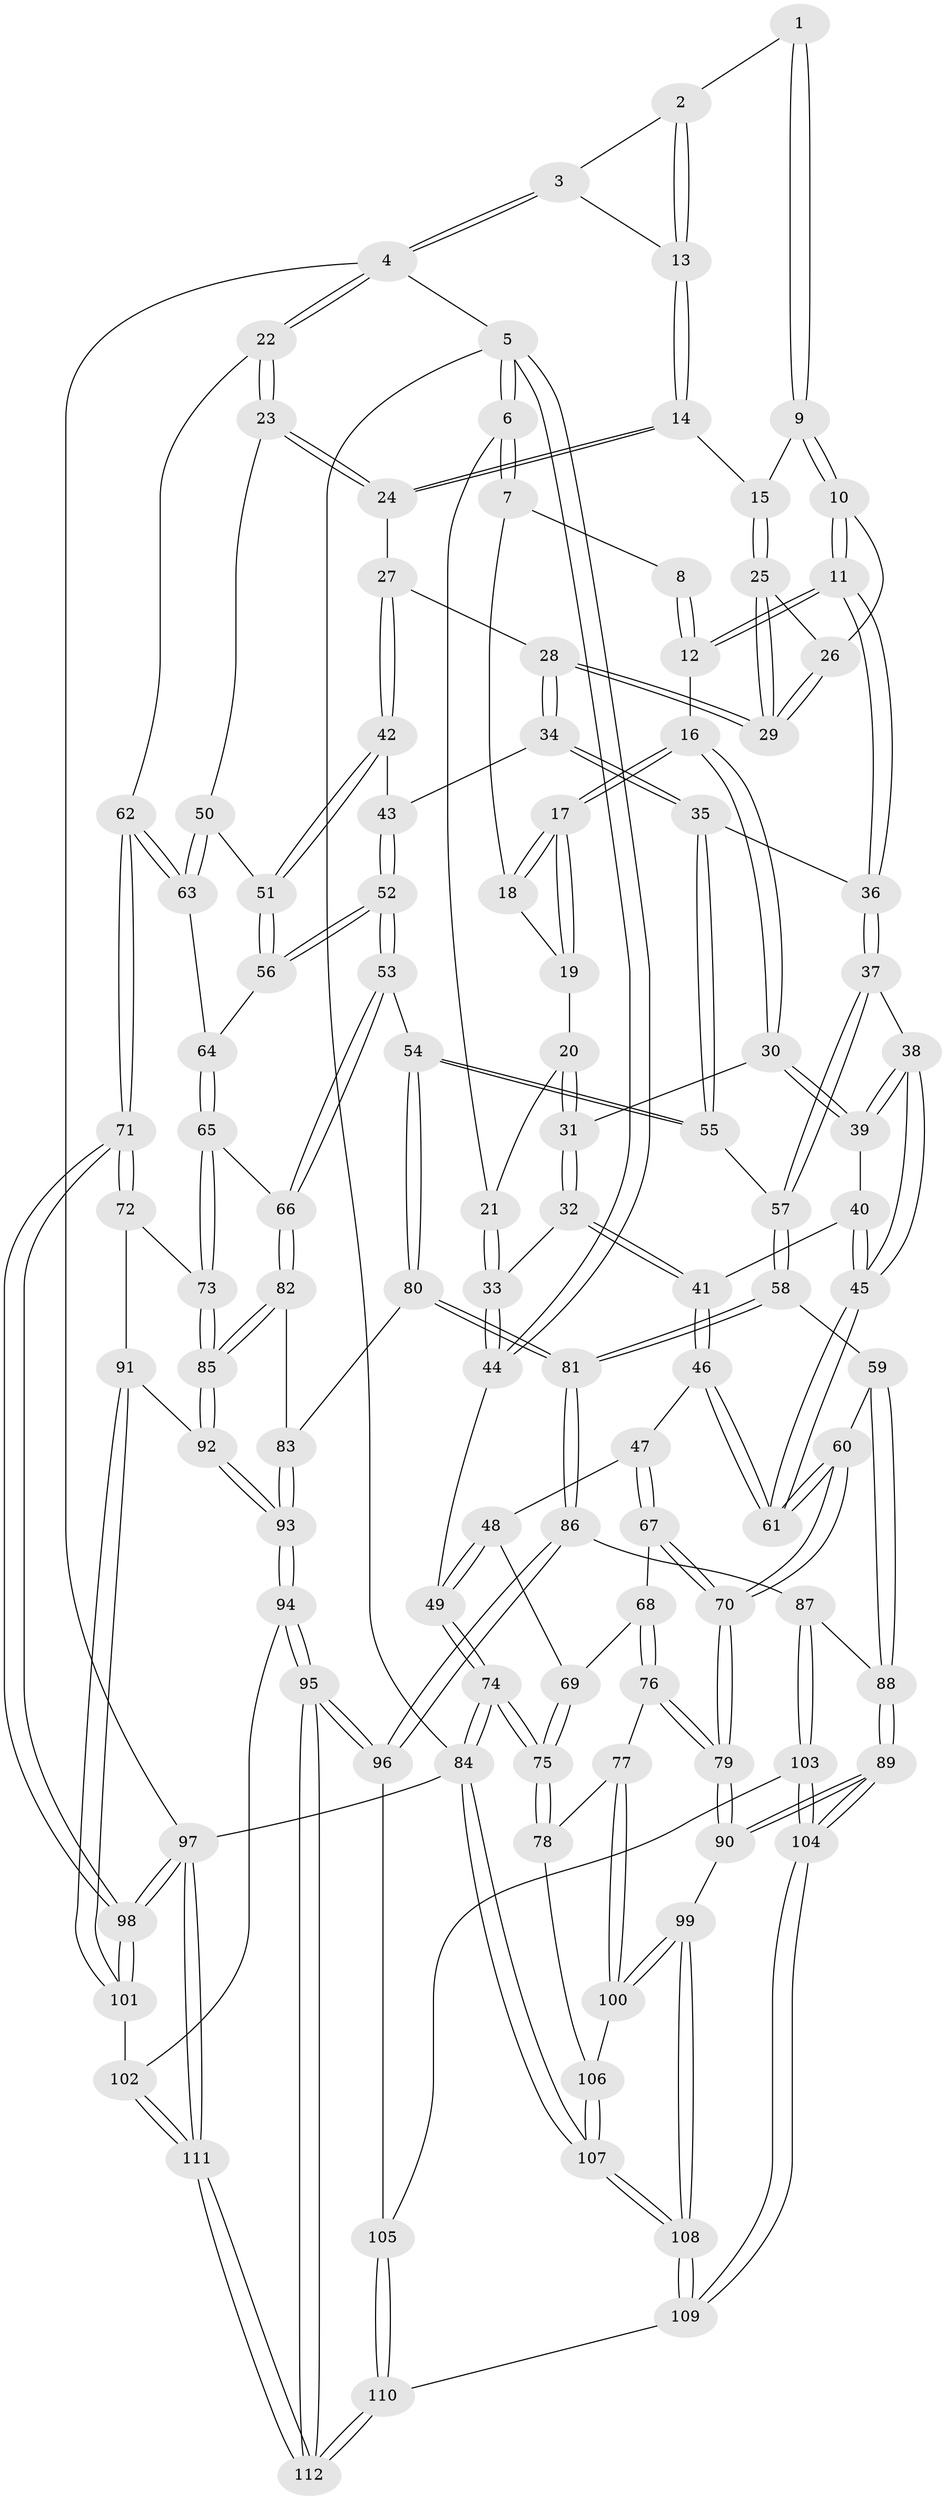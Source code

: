 // Generated by graph-tools (version 1.1) at 2025/03/03/09/25 03:03:27]
// undirected, 112 vertices, 277 edges
graph export_dot {
graph [start="1"]
  node [color=gray90,style=filled];
  1 [pos="+0.6443715595377586+0"];
  2 [pos="+0.7144041591884088+0"];
  3 [pos="+1+0"];
  4 [pos="+1+0"];
  5 [pos="+0+0"];
  6 [pos="+0+0"];
  7 [pos="+0.1851704267557053+0"];
  8 [pos="+0.4072327214357313+0"];
  9 [pos="+0.6306423145300334+0.027474199930133076"];
  10 [pos="+0.6020265641110901+0.15372801410206408"];
  11 [pos="+0.5554892491768099+0.21227861285416277"];
  12 [pos="+0.43434507775779874+0.18858356382264527"];
  13 [pos="+0.8281224449528225+0.11746604190688578"];
  14 [pos="+0.8294739894008999+0.12518141881639297"];
  15 [pos="+0.808182313169712+0.1333260696170702"];
  16 [pos="+0.36596982936802297+0.20849817105284665"];
  17 [pos="+0.3306307933046848+0.1671046055167588"];
  18 [pos="+0.2338135527606563+0"];
  19 [pos="+0.23628433042530583+0.14890815730624163"];
  20 [pos="+0.13964143716752458+0.15524202843307186"];
  21 [pos="+0.03754592455991578+0.06008341900270394"];
  22 [pos="+1+0.21939912074443138"];
  23 [pos="+1+0.22891897114588616"];
  24 [pos="+1+0.2292151774754171"];
  25 [pos="+0.7890104858216849+0.1497117211890489"];
  26 [pos="+0.6952715757355311+0.17458389907358432"];
  27 [pos="+0.8324238697295628+0.3003308430416256"];
  28 [pos="+0.7992339642191685+0.2946032196433269"];
  29 [pos="+0.7856664476675669+0.2666713536765454"];
  30 [pos="+0.3363336382380046+0.25137870860962697"];
  31 [pos="+0.18414828647539314+0.24654981930766484"];
  32 [pos="+0.12430420489631391+0.3555964129361515"];
  33 [pos="+0.09618564138716114+0.35299340922515077"];
  34 [pos="+0.6593164905758435+0.35384805638760614"];
  35 [pos="+0.6372480577039528+0.35630998631610467"];
  36 [pos="+0.5876958255434119+0.32321289297703926"];
  37 [pos="+0.47760601942318026+0.4187397567051239"];
  38 [pos="+0.47367428760632585+0.41752944228713257"];
  39 [pos="+0.3310478299922877+0.33400320078231566"];
  40 [pos="+0.3001687924049094+0.3726753007247714"];
  41 [pos="+0.1832763937559649+0.4119396178655111"];
  42 [pos="+0.8244415799981007+0.4253989158936133"];
  43 [pos="+0.7304159429885198+0.40020833834918845"];
  44 [pos="+0+0.40249340385682714"];
  45 [pos="+0.3349426785172156+0.469592147597814"];
  46 [pos="+0.180958169424639+0.5190056621953114"];
  47 [pos="+0.14457533069887674+0.5430364929279661"];
  48 [pos="+0.10241775596240693+0.5459333623069386"];
  49 [pos="+0+0.507797180862633"];
  50 [pos="+0.8590864935095351+0.4654290405965429"];
  51 [pos="+0.8409687794953985+0.47246634817548255"];
  52 [pos="+0.8002019437750718+0.5280682358604908"];
  53 [pos="+0.7559842579079957+0.5828786971122077"];
  54 [pos="+0.6696927801717727+0.579955915161067"];
  55 [pos="+0.668180936779155+0.5788021535502702"];
  56 [pos="+0.8254806758864195+0.5049609378082693"];
  57 [pos="+0.47781515020898385+0.5759174658145264"];
  58 [pos="+0.4573447270136561+0.592523713890252"];
  59 [pos="+0.4368507521995313+0.6053680483654671"];
  60 [pos="+0.3390727036152437+0.6066307080131149"];
  61 [pos="+0.3263979952672429+0.5909545336713865"];
  62 [pos="+1+0.5317727478343305"];
  63 [pos="+1+0.5309814275416872"];
  64 [pos="+0.9317096070543112+0.5498636926296067"];
  65 [pos="+0.879590607367528+0.6316682302638987"];
  66 [pos="+0.8040187724281646+0.6360151037592091"];
  67 [pos="+0.1482093899619194+0.6594866066823207"];
  68 [pos="+0.13630140923186623+0.6694639137113956"];
  69 [pos="+0.06599286982213427+0.6716839800633684"];
  70 [pos="+0.2820524006971192+0.7094464290764406"];
  71 [pos="+1+0.6562506305953432"];
  72 [pos="+1+0.6656923101242962"];
  73 [pos="+0.9833769151896156+0.666271922976843"];
  74 [pos="+0+0.7653793016991316"];
  75 [pos="+0+0.7671876803946122"];
  76 [pos="+0.12980302247079295+0.7460108320559329"];
  77 [pos="+0.11148855692260552+0.7642373976307708"];
  78 [pos="+0+0.7887965468128031"];
  79 [pos="+0.27844056730998384+0.7425760985059272"];
  80 [pos="+0.6497934656433202+0.6782421682709248"];
  81 [pos="+0.5914993391433515+0.740270721385497"];
  82 [pos="+0.8180269197709642+0.7291738266916004"];
  83 [pos="+0.6816526036990476+0.7273429555157964"];
  84 [pos="+0+1"];
  85 [pos="+0.8319357270788533+0.7770325834032313"];
  86 [pos="+0.553496720334071+0.8099065146571922"];
  87 [pos="+0.504710459245773+0.8075157555756478"];
  88 [pos="+0.4853856254845687+0.8023124910011654"];
  89 [pos="+0.35285561871110704+0.8675948481068871"];
  90 [pos="+0.2935165620543639+0.8352289660353892"];
  91 [pos="+0.8698733779003293+0.8155319410691435"];
  92 [pos="+0.8319215917914567+0.788789117974999"];
  93 [pos="+0.7242060226259425+0.8491120095750988"];
  94 [pos="+0.6809809568140366+0.903462690925905"];
  95 [pos="+0.678066200342684+0.9055023959597471"];
  96 [pos="+0.6529004572792098+0.895260789198711"];
  97 [pos="+1+1"];
  98 [pos="+1+0.9330673453259188"];
  99 [pos="+0.2130101293348372+0.8764392598941917"];
  100 [pos="+0.21099322868602774+0.8762231123203301"];
  101 [pos="+0.9479754566136798+0.8735960642519801"];
  102 [pos="+0.8527636847776142+0.9515961552611627"];
  103 [pos="+0.5026228179511413+0.9480463363110879"];
  104 [pos="+0.3979987976777039+1"];
  105 [pos="+0.5558096962886003+0.9439817978336086"];
  106 [pos="+0.11640001641690503+0.8960128933448737"];
  107 [pos="+0+1"];
  108 [pos="+0.18417378989258065+1"];
  109 [pos="+0.39315367290512176+1"];
  110 [pos="+0.4889682315692005+1"];
  111 [pos="+0.7962148094292265+1"];
  112 [pos="+0.6901307932287548+1"];
  1 -- 2;
  1 -- 9;
  1 -- 9;
  2 -- 3;
  2 -- 13;
  2 -- 13;
  3 -- 4;
  3 -- 4;
  3 -- 13;
  4 -- 5;
  4 -- 22;
  4 -- 22;
  4 -- 97;
  5 -- 6;
  5 -- 6;
  5 -- 44;
  5 -- 44;
  5 -- 84;
  6 -- 7;
  6 -- 7;
  6 -- 21;
  7 -- 8;
  7 -- 18;
  8 -- 12;
  8 -- 12;
  9 -- 10;
  9 -- 10;
  9 -- 15;
  10 -- 11;
  10 -- 11;
  10 -- 26;
  11 -- 12;
  11 -- 12;
  11 -- 36;
  11 -- 36;
  12 -- 16;
  13 -- 14;
  13 -- 14;
  14 -- 15;
  14 -- 24;
  14 -- 24;
  15 -- 25;
  15 -- 25;
  16 -- 17;
  16 -- 17;
  16 -- 30;
  16 -- 30;
  17 -- 18;
  17 -- 18;
  17 -- 19;
  17 -- 19;
  18 -- 19;
  19 -- 20;
  20 -- 21;
  20 -- 31;
  20 -- 31;
  21 -- 33;
  21 -- 33;
  22 -- 23;
  22 -- 23;
  22 -- 62;
  23 -- 24;
  23 -- 24;
  23 -- 50;
  24 -- 27;
  25 -- 26;
  25 -- 29;
  25 -- 29;
  26 -- 29;
  26 -- 29;
  27 -- 28;
  27 -- 42;
  27 -- 42;
  28 -- 29;
  28 -- 29;
  28 -- 34;
  28 -- 34;
  30 -- 31;
  30 -- 39;
  30 -- 39;
  31 -- 32;
  31 -- 32;
  32 -- 33;
  32 -- 41;
  32 -- 41;
  33 -- 44;
  33 -- 44;
  34 -- 35;
  34 -- 35;
  34 -- 43;
  35 -- 36;
  35 -- 55;
  35 -- 55;
  36 -- 37;
  36 -- 37;
  37 -- 38;
  37 -- 57;
  37 -- 57;
  38 -- 39;
  38 -- 39;
  38 -- 45;
  38 -- 45;
  39 -- 40;
  40 -- 41;
  40 -- 45;
  40 -- 45;
  41 -- 46;
  41 -- 46;
  42 -- 43;
  42 -- 51;
  42 -- 51;
  43 -- 52;
  43 -- 52;
  44 -- 49;
  45 -- 61;
  45 -- 61;
  46 -- 47;
  46 -- 61;
  46 -- 61;
  47 -- 48;
  47 -- 67;
  47 -- 67;
  48 -- 49;
  48 -- 49;
  48 -- 69;
  49 -- 74;
  49 -- 74;
  50 -- 51;
  50 -- 63;
  50 -- 63;
  51 -- 56;
  51 -- 56;
  52 -- 53;
  52 -- 53;
  52 -- 56;
  52 -- 56;
  53 -- 54;
  53 -- 66;
  53 -- 66;
  54 -- 55;
  54 -- 55;
  54 -- 80;
  54 -- 80;
  55 -- 57;
  56 -- 64;
  57 -- 58;
  57 -- 58;
  58 -- 59;
  58 -- 81;
  58 -- 81;
  59 -- 60;
  59 -- 88;
  59 -- 88;
  60 -- 61;
  60 -- 61;
  60 -- 70;
  60 -- 70;
  62 -- 63;
  62 -- 63;
  62 -- 71;
  62 -- 71;
  63 -- 64;
  64 -- 65;
  64 -- 65;
  65 -- 66;
  65 -- 73;
  65 -- 73;
  66 -- 82;
  66 -- 82;
  67 -- 68;
  67 -- 70;
  67 -- 70;
  68 -- 69;
  68 -- 76;
  68 -- 76;
  69 -- 75;
  69 -- 75;
  70 -- 79;
  70 -- 79;
  71 -- 72;
  71 -- 72;
  71 -- 98;
  71 -- 98;
  72 -- 73;
  72 -- 91;
  73 -- 85;
  73 -- 85;
  74 -- 75;
  74 -- 75;
  74 -- 84;
  74 -- 84;
  75 -- 78;
  75 -- 78;
  76 -- 77;
  76 -- 79;
  76 -- 79;
  77 -- 78;
  77 -- 100;
  77 -- 100;
  78 -- 106;
  79 -- 90;
  79 -- 90;
  80 -- 81;
  80 -- 81;
  80 -- 83;
  81 -- 86;
  81 -- 86;
  82 -- 83;
  82 -- 85;
  82 -- 85;
  83 -- 93;
  83 -- 93;
  84 -- 107;
  84 -- 107;
  84 -- 97;
  85 -- 92;
  85 -- 92;
  86 -- 87;
  86 -- 96;
  86 -- 96;
  87 -- 88;
  87 -- 103;
  87 -- 103;
  88 -- 89;
  88 -- 89;
  89 -- 90;
  89 -- 90;
  89 -- 104;
  89 -- 104;
  90 -- 99;
  91 -- 92;
  91 -- 101;
  91 -- 101;
  92 -- 93;
  92 -- 93;
  93 -- 94;
  93 -- 94;
  94 -- 95;
  94 -- 95;
  94 -- 102;
  95 -- 96;
  95 -- 96;
  95 -- 112;
  95 -- 112;
  96 -- 105;
  97 -- 98;
  97 -- 98;
  97 -- 111;
  97 -- 111;
  98 -- 101;
  98 -- 101;
  99 -- 100;
  99 -- 100;
  99 -- 108;
  99 -- 108;
  100 -- 106;
  101 -- 102;
  102 -- 111;
  102 -- 111;
  103 -- 104;
  103 -- 104;
  103 -- 105;
  104 -- 109;
  104 -- 109;
  105 -- 110;
  105 -- 110;
  106 -- 107;
  106 -- 107;
  107 -- 108;
  107 -- 108;
  108 -- 109;
  108 -- 109;
  109 -- 110;
  110 -- 112;
  110 -- 112;
  111 -- 112;
  111 -- 112;
}
